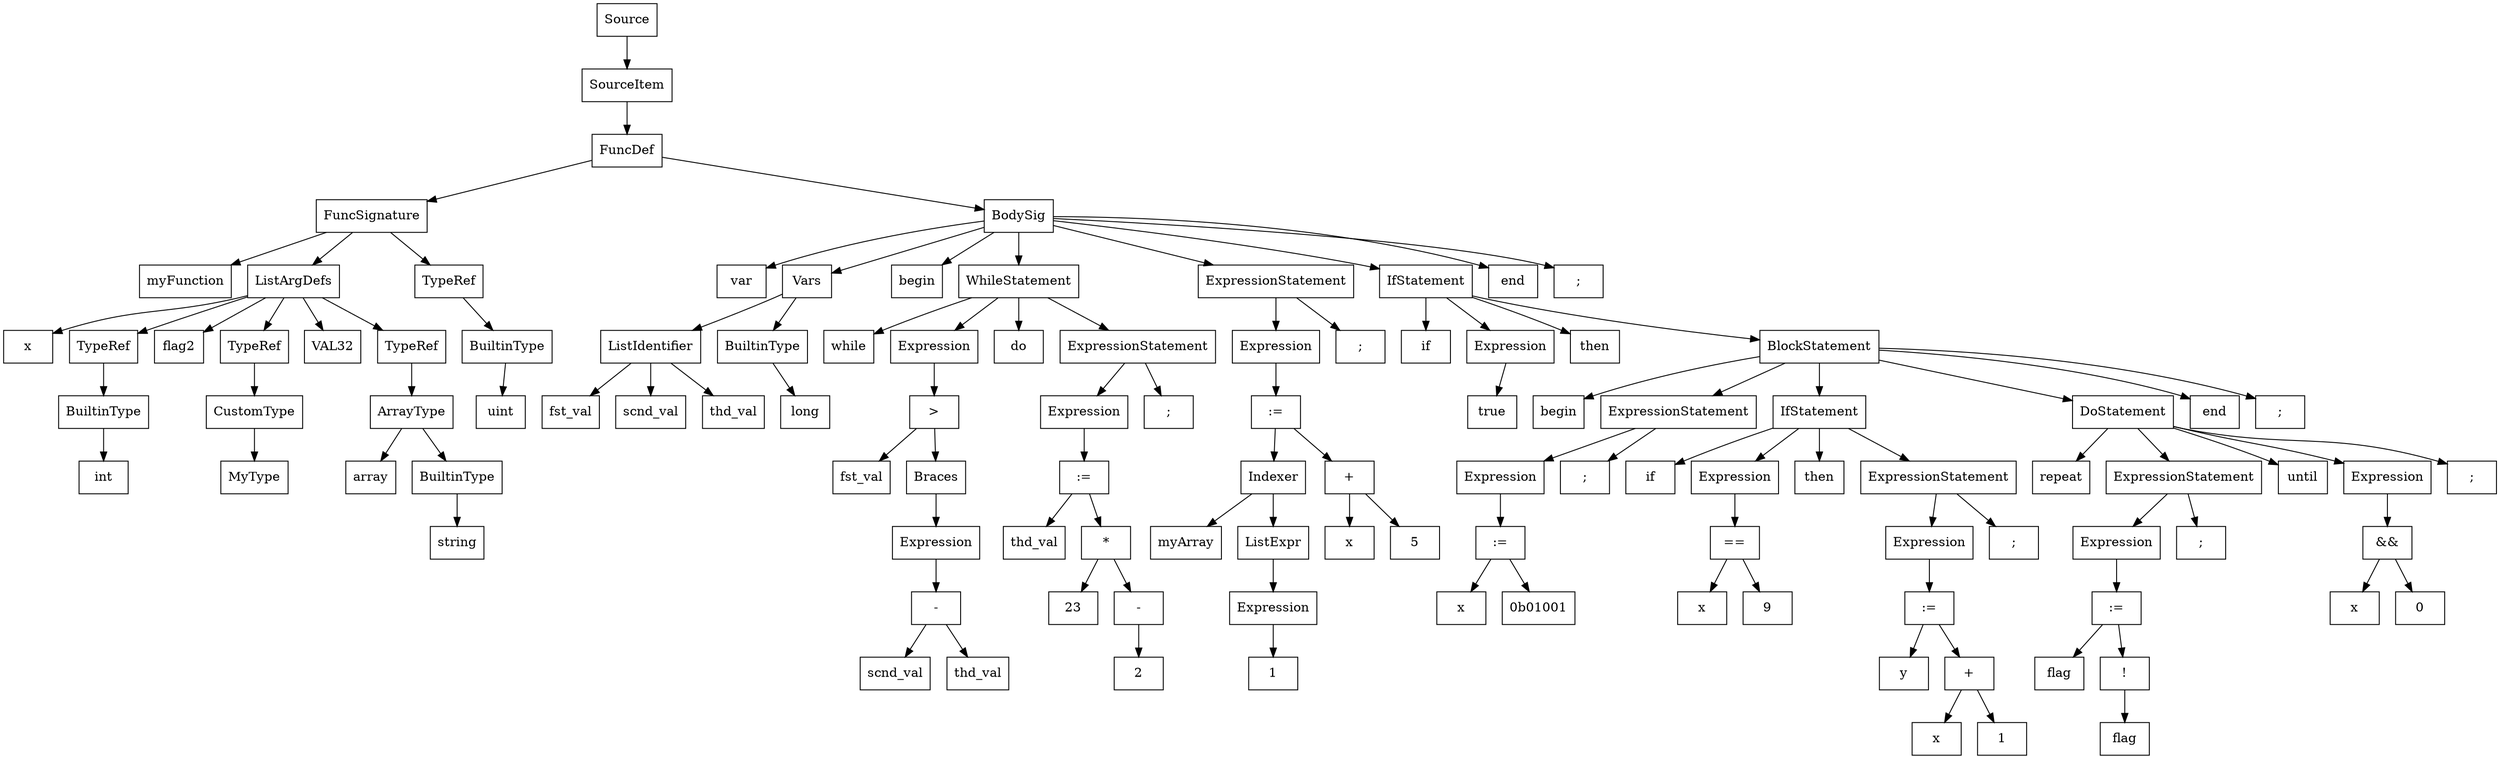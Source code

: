 digraph ParseTree {
  node [shape=box];
  node0 [label="Source"];
  node1 [label="SourceItem"];
  node2 [label="FuncDef"];
  node3 [label="FuncSignature"];
  node4 [label="myFunction"];
  node3 -> node4;
  node5 [label="ListArgDefs"];
  node6 [label="x"];
  node5 -> node6;
  node7 [label="TypeRef"];
  node8 [label="BuiltinType"];
  node9 [label="int"];
  node8 -> node9;
  node7 -> node8;
  node5 -> node7;
  node10 [label="flag2"];
  node5 -> node10;
  node11 [label="TypeRef"];
  node12 [label="CustomType"];
  node13 [label="MyType"];
  node12 -> node13;
  node11 -> node12;
  node5 -> node11;
  node14 [label="VAL32"];
  node5 -> node14;
  node15 [label="TypeRef"];
  node16 [label="ArrayType"];
  node17 [label="array"];
  node16 -> node17;
  node18 [label="BuiltinType"];
  node19 [label="string"];
  node18 -> node19;
  node16 -> node18;
  node15 -> node16;
  node5 -> node15;
  node3 -> node5;
  node20 [label="TypeRef"];
  node21 [label="BuiltinType"];
  node22 [label="uint"];
  node21 -> node22;
  node20 -> node21;
  node3 -> node20;
  node2 -> node3;
  node23 [label="BodySig"];
  node24 [label="var"];
  node23 -> node24;
  node25 [label="Vars"];
  node26 [label="ListIdentifier"];
  node27 [label="fst_val"];
  node26 -> node27;
  node28 [label="scnd_val"];
  node26 -> node28;
  node29 [label="thd_val"];
  node26 -> node29;
  node25 -> node26;
  node30 [label="BuiltinType"];
  node31 [label="long"];
  node30 -> node31;
  node25 -> node30;
  node23 -> node25;
  node32 [label="begin"];
  node23 -> node32;
  node33 [label="WhileStatement"];
  node34 [label="while"];
  node33 -> node34;
  node35 [label="Expression"];
  node36 [label=">"];
  node37 [label="fst_val"];
  node36 -> node37;
  node38 [label="Braces"];
  node39 [label="Expression"];
  node40 [label="-"];
  node41 [label="scnd_val"];
  node40 -> node41;
  node42 [label="thd_val"];
  node40 -> node42;
  node39 -> node40;
  node38 -> node39;
  node36 -> node38;
  node35 -> node36;
  node33 -> node35;
  node43 [label="do"];
  node33 -> node43;
  node44 [label="ExpressionStatement"];
  node45 [label="Expression"];
  node46 [label=":="];
  node47 [label="thd_val"];
  node46 -> node47;
  node48 [label="*"];
  node49 [label="23"];
  node48 -> node49;
  node50 [label="-"];
  node51 [label="2"];
  node50 -> node51;
  node48 -> node50;
  node46 -> node48;
  node45 -> node46;
  node44 -> node45;
  node52 [label=";"];
  node44 -> node52;
  node33 -> node44;
  node23 -> node33;
  node53 [label="ExpressionStatement"];
  node54 [label="Expression"];
  node55 [label=":="];
  node56 [label="Indexer"];
  node57 [label="myArray"];
  node56 -> node57;
  node58 [label="ListExpr"];
  node59 [label="Expression"];
  node60 [label="1"];
  node59 -> node60;
  node58 -> node59;
  node56 -> node58;
  node55 -> node56;
  node61 [label="+"];
  node62 [label="x"];
  node61 -> node62;
  node63 [label="5"];
  node61 -> node63;
  node55 -> node61;
  node54 -> node55;
  node53 -> node54;
  node64 [label=";"];
  node53 -> node64;
  node23 -> node53;
  node65 [label="IfStatement"];
  node66 [label="if"];
  node65 -> node66;
  node67 [label="Expression"];
  node68 [label="true"];
  node67 -> node68;
  node65 -> node67;
  node69 [label="then"];
  node65 -> node69;
  node70 [label="BlockStatement"];
  node71 [label="begin"];
  node70 -> node71;
  node72 [label="ExpressionStatement"];
  node73 [label="Expression"];
  node74 [label=":="];
  node75 [label="x"];
  node74 -> node75;
  node76 [label="0b01001"];
  node74 -> node76;
  node73 -> node74;
  node72 -> node73;
  node77 [label=";"];
  node72 -> node77;
  node70 -> node72;
  node78 [label="IfStatement"];
  node79 [label="if"];
  node78 -> node79;
  node80 [label="Expression"];
  node81 [label="=="];
  node82 [label="x"];
  node81 -> node82;
  node83 [label="9"];
  node81 -> node83;
  node80 -> node81;
  node78 -> node80;
  node84 [label="then"];
  node78 -> node84;
  node85 [label="ExpressionStatement"];
  node86 [label="Expression"];
  node87 [label=":="];
  node88 [label="y"];
  node87 -> node88;
  node89 [label="+"];
  node90 [label="x"];
  node89 -> node90;
  node91 [label="1"];
  node89 -> node91;
  node87 -> node89;
  node86 -> node87;
  node85 -> node86;
  node92 [label=";"];
  node85 -> node92;
  node78 -> node85;
  node70 -> node78;
  node93 [label="DoStatement"];
  node94 [label="repeat"];
  node93 -> node94;
  node95 [label="ExpressionStatement"];
  node96 [label="Expression"];
  node97 [label=":="];
  node98 [label="flag"];
  node97 -> node98;
  node99 [label="!"];
  node100 [label="flag"];
  node99 -> node100;
  node97 -> node99;
  node96 -> node97;
  node95 -> node96;
  node101 [label=";"];
  node95 -> node101;
  node93 -> node95;
  node102 [label="until"];
  node93 -> node102;
  node103 [label="Expression"];
  node104 [label="&&"];
  node105 [label="x"];
  node104 -> node105;
  node106 [label="0"];
  node104 -> node106;
  node103 -> node104;
  node93 -> node103;
  node107 [label=";"];
  node93 -> node107;
  node70 -> node93;
  node108 [label="end"];
  node70 -> node108;
  node109 [label=";"];
  node70 -> node109;
  node65 -> node70;
  node23 -> node65;
  node110 [label="end"];
  node23 -> node110;
  node111 [label=";"];
  node23 -> node111;
  node2 -> node23;
  node1 -> node2;
  node0 -> node1;
}
